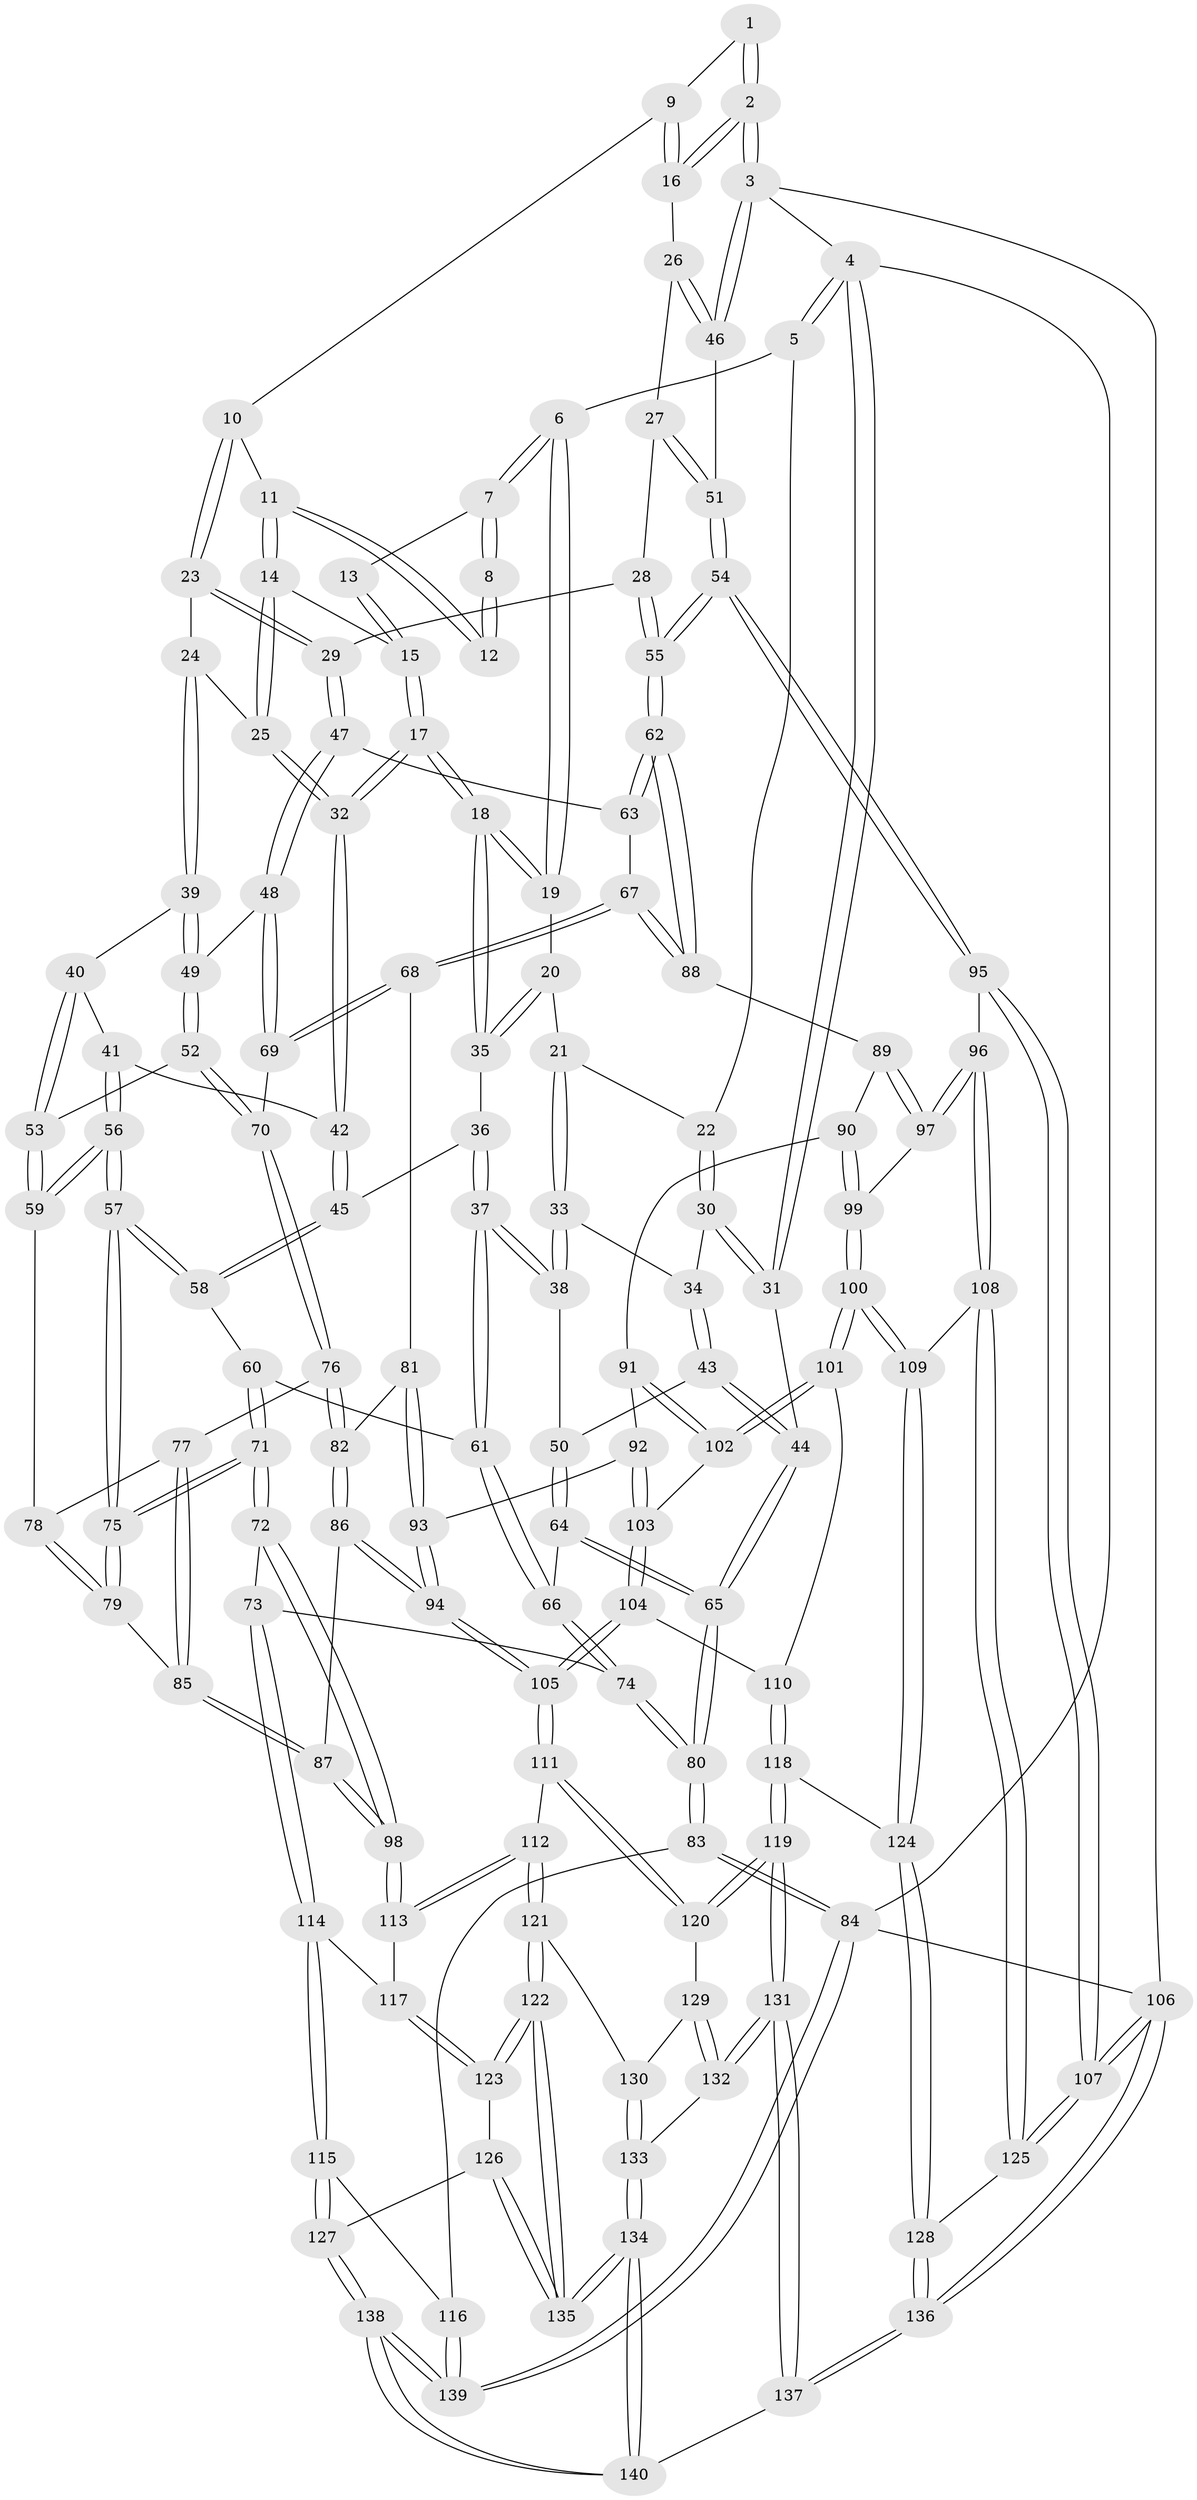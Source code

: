 // Generated by graph-tools (version 1.1) at 2025/38/03/09/25 02:38:50]
// undirected, 140 vertices, 347 edges
graph export_dot {
graph [start="1"]
  node [color=gray90,style=filled];
  1 [pos="+0.8249474162183431+0"];
  2 [pos="+1+0"];
  3 [pos="+1+0"];
  4 [pos="+0+0"];
  5 [pos="+0.04591235420609067+0"];
  6 [pos="+0.3870940155760326+0"];
  7 [pos="+0.4192831233492825+0"];
  8 [pos="+0.6671693021920801+0"];
  9 [pos="+0.8247809210646393+0"];
  10 [pos="+0.7766975003639963+0.02609946312850794"];
  11 [pos="+0.6567996919238858+0.05819084148881189"];
  12 [pos="+0.648552830525564+0.04609512243285716"];
  13 [pos="+0.5800018193460885+0.021921777027126003"];
  14 [pos="+0.6303019839364354+0.11882859236945484"];
  15 [pos="+0.599536786870385+0.08864587768653064"];
  16 [pos="+0.9453888316287666+0.08499965782145484"];
  17 [pos="+0.4113639739330037+0.10340200049760209"];
  18 [pos="+0.3959319234275789+0.06859527241383186"];
  19 [pos="+0.38457941222130765+0.020947801519924317"];
  20 [pos="+0.1811572660985807+0.13226209117061652"];
  21 [pos="+0.17558684412086004+0.1333244943501456"];
  22 [pos="+0.1419552119212612+0.10156272390259301"];
  23 [pos="+0.7829790561920781+0.13248520712821257"];
  24 [pos="+0.6398111022411266+0.13598845860056868"];
  25 [pos="+0.631706093076635+0.12473200723066794"];
  26 [pos="+0.9597287893289758+0.1330963312037964"];
  27 [pos="+0.8842132184993154+0.18493430239546008"];
  28 [pos="+0.8623276788840836+0.19680896122308425"];
  29 [pos="+0.8261026308600509+0.20349310909448629"];
  30 [pos="+0.05249400845965536+0.15060969146753536"];
  31 [pos="+0+0"];
  32 [pos="+0.4286410668137195+0.1605846215574285"];
  33 [pos="+0.16271407225336462+0.21573152185532968"];
  34 [pos="+0.0530272360989082+0.15335739279319371"];
  35 [pos="+0.2583194647312222+0.17817525951939506"];
  36 [pos="+0.2567764206588965+0.18593349829860692"];
  37 [pos="+0.1713733276271929+0.28453795269588034"];
  38 [pos="+0.1699588955196643+0.28320295237225795"];
  39 [pos="+0.6198761001544205+0.21842658756036623"];
  40 [pos="+0.5124988039912717+0.22827907200132871"];
  41 [pos="+0.43986190646906564+0.1928408783849276"];
  42 [pos="+0.43116355822695784+0.18144117525511538"];
  43 [pos="+0.04029612832720265+0.2593068001245012"];
  44 [pos="+0+0.30082140318580564"];
  45 [pos="+0.32371959341376+0.2592925427006449"];
  46 [pos="+1+0.15053214795515218"];
  47 [pos="+0.788088796368477+0.276440879998994"];
  48 [pos="+0.7801093711138647+0.28094011182812195"];
  49 [pos="+0.6802325332289857+0.28022771031290794"];
  50 [pos="+0.058467892795933396+0.2680265677241815"];
  51 [pos="+1+0.4044784728072215"];
  52 [pos="+0.605597994651933+0.3612318517599156"];
  53 [pos="+0.5601788408941567+0.34563950321124415"];
  54 [pos="+1+0.48314879932387766"];
  55 [pos="+1+0.4724273734795263"];
  56 [pos="+0.4328971098663109+0.37999850775413785"];
  57 [pos="+0.4104440982153649+0.3949369947848063"];
  58 [pos="+0.2865873258069896+0.3000748485905091"];
  59 [pos="+0.4743760235258097+0.3883478748558885"];
  60 [pos="+0.22713678235310106+0.3219161835236069"];
  61 [pos="+0.18449929485838618+0.30379267111780134"];
  62 [pos="+1+0.47288151307672954"];
  63 [pos="+0.8363411055657362+0.32806512597743864"];
  64 [pos="+0.04145335322390502+0.41242237334398324"];
  65 [pos="+0+0.4285709127506897"];
  66 [pos="+0.09280608383676588+0.4262333953561049"];
  67 [pos="+0.8187359230429342+0.511459053849515"];
  68 [pos="+0.7957130368464093+0.5055376848669708"];
  69 [pos="+0.7518667926976226+0.3788140166910324"];
  70 [pos="+0.6295162615282842+0.45145951010642316"];
  71 [pos="+0.2927735912220731+0.5498377655065686"];
  72 [pos="+0.2735475497979346+0.5702288175839307"];
  73 [pos="+0.22421545266290582+0.6077669205886569"];
  74 [pos="+0.16477450625189272+0.5816395528310858"];
  75 [pos="+0.3322369854000504+0.5351759281320061"];
  76 [pos="+0.6263061961634747+0.47116507428967663"];
  77 [pos="+0.6107657395078201+0.4768250664240348"];
  78 [pos="+0.49518140917226466+0.419273693843462"];
  79 [pos="+0.48912643203031925+0.5683608905987105"];
  80 [pos="+0+0.6145028851039067"];
  81 [pos="+0.7595466393075492+0.5146789825779152"];
  82 [pos="+0.683807507923258+0.5254456787365979"];
  83 [pos="+0+0.7719495357775389"];
  84 [pos="+0+1"];
  85 [pos="+0.49135206594345254+0.5693809839276218"];
  86 [pos="+0.6577588296498007+0.6762450006321808"];
  87 [pos="+0.5022865711647047+0.5909304860027883"];
  88 [pos="+0.8648204994037731+0.5318652340578837"];
  89 [pos="+0.8508409072258803+0.585566386294028"];
  90 [pos="+0.8393151434007663+0.6128225155422481"];
  91 [pos="+0.8269154572238332+0.6231434050221527"];
  92 [pos="+0.768258777662135+0.6460304135797352"];
  93 [pos="+0.7521584091860126+0.6480701874068496"];
  94 [pos="+0.657854113860446+0.6764661417770715"];
  95 [pos="+1+0.5186175767865323"];
  96 [pos="+1+0.6618827151587949"];
  97 [pos="+0.9310590767109452+0.6652601652861915"];
  98 [pos="+0.4690383793007169+0.7306074330293023"];
  99 [pos="+0.8827200225613866+0.691528215641072"];
  100 [pos="+0.8798252403843672+0.7611124480799594"];
  101 [pos="+0.879372647166115+0.7609934120811362"];
  102 [pos="+0.8156740470919028+0.7263168877027907"];
  103 [pos="+0.8028879189565834+0.7264543564187902"];
  104 [pos="+0.7404782306865734+0.7462232881116053"];
  105 [pos="+0.6559649298387927+0.7233697531046565"];
  106 [pos="+1+1"];
  107 [pos="+1+0.9528923473090426"];
  108 [pos="+0.9175597977881609+0.7726651929995868"];
  109 [pos="+0.8912891464999104+0.7727799950829317"];
  110 [pos="+0.7776932816402056+0.7951292014060029"];
  111 [pos="+0.6501656336276476+0.733114226247642"];
  112 [pos="+0.5018593493223448+0.769581662982816"];
  113 [pos="+0.4712925733998471+0.7485867631333919"];
  114 [pos="+0.22300022972668562+0.6771497154063023"];
  115 [pos="+0.1933586837695815+0.8035797272995518"];
  116 [pos="+0.18610609719741034+0.8058331758400761"];
  117 [pos="+0.43738494729259253+0.7605071998481571"];
  118 [pos="+0.7836381350648344+0.8830968679591461"];
  119 [pos="+0.7654329483422518+0.8915288562614239"];
  120 [pos="+0.6566844437986695+0.7930263902268824"];
  121 [pos="+0.5065511651786541+0.86562203326806"];
  122 [pos="+0.48930728147297065+0.9013512203967308"];
  123 [pos="+0.3892458951714106+0.8150636310796425"];
  124 [pos="+0.8455500115467324+0.8813701959753858"];
  125 [pos="+1+0.8327854581753249"];
  126 [pos="+0.32034513133442105+0.8542958902664104"];
  127 [pos="+0.21780340132652432+0.8313762781210984"];
  128 [pos="+0.8753514247766825+0.9112247237178904"];
  129 [pos="+0.6374939680752845+0.8322875570070178"];
  130 [pos="+0.595039617497927+0.8635942614936368"];
  131 [pos="+0.7346068818500684+0.9431254184854221"];
  132 [pos="+0.6607685733247978+0.920166750533554"];
  133 [pos="+0.6048486416438114+0.9451279649016942"];
  134 [pos="+0.48285410192463557+1"];
  135 [pos="+0.46394540028245346+0.9980574097176597"];
  136 [pos="+1+1"];
  137 [pos="+0.7421937731470117+1"];
  138 [pos="+0.26636081526487304+1"];
  139 [pos="+0+1"];
  140 [pos="+0.47931691668242493+1"];
  1 -- 2;
  1 -- 2;
  1 -- 9;
  2 -- 3;
  2 -- 3;
  2 -- 16;
  2 -- 16;
  3 -- 4;
  3 -- 46;
  3 -- 46;
  3 -- 106;
  4 -- 5;
  4 -- 5;
  4 -- 31;
  4 -- 31;
  4 -- 84;
  5 -- 6;
  5 -- 22;
  6 -- 7;
  6 -- 7;
  6 -- 19;
  6 -- 19;
  7 -- 8;
  7 -- 8;
  7 -- 13;
  8 -- 12;
  8 -- 12;
  9 -- 10;
  9 -- 16;
  9 -- 16;
  10 -- 11;
  10 -- 23;
  10 -- 23;
  11 -- 12;
  11 -- 12;
  11 -- 14;
  11 -- 14;
  13 -- 15;
  13 -- 15;
  14 -- 15;
  14 -- 25;
  14 -- 25;
  15 -- 17;
  15 -- 17;
  16 -- 26;
  17 -- 18;
  17 -- 18;
  17 -- 32;
  17 -- 32;
  18 -- 19;
  18 -- 19;
  18 -- 35;
  18 -- 35;
  19 -- 20;
  20 -- 21;
  20 -- 35;
  20 -- 35;
  21 -- 22;
  21 -- 33;
  21 -- 33;
  22 -- 30;
  22 -- 30;
  23 -- 24;
  23 -- 29;
  23 -- 29;
  24 -- 25;
  24 -- 39;
  24 -- 39;
  25 -- 32;
  25 -- 32;
  26 -- 27;
  26 -- 46;
  26 -- 46;
  27 -- 28;
  27 -- 51;
  27 -- 51;
  28 -- 29;
  28 -- 55;
  28 -- 55;
  29 -- 47;
  29 -- 47;
  30 -- 31;
  30 -- 31;
  30 -- 34;
  31 -- 44;
  32 -- 42;
  32 -- 42;
  33 -- 34;
  33 -- 38;
  33 -- 38;
  34 -- 43;
  34 -- 43;
  35 -- 36;
  36 -- 37;
  36 -- 37;
  36 -- 45;
  37 -- 38;
  37 -- 38;
  37 -- 61;
  37 -- 61;
  38 -- 50;
  39 -- 40;
  39 -- 49;
  39 -- 49;
  40 -- 41;
  40 -- 53;
  40 -- 53;
  41 -- 42;
  41 -- 56;
  41 -- 56;
  42 -- 45;
  42 -- 45;
  43 -- 44;
  43 -- 44;
  43 -- 50;
  44 -- 65;
  44 -- 65;
  45 -- 58;
  45 -- 58;
  46 -- 51;
  47 -- 48;
  47 -- 48;
  47 -- 63;
  48 -- 49;
  48 -- 69;
  48 -- 69;
  49 -- 52;
  49 -- 52;
  50 -- 64;
  50 -- 64;
  51 -- 54;
  51 -- 54;
  52 -- 53;
  52 -- 70;
  52 -- 70;
  53 -- 59;
  53 -- 59;
  54 -- 55;
  54 -- 55;
  54 -- 95;
  54 -- 95;
  55 -- 62;
  55 -- 62;
  56 -- 57;
  56 -- 57;
  56 -- 59;
  56 -- 59;
  57 -- 58;
  57 -- 58;
  57 -- 75;
  57 -- 75;
  58 -- 60;
  59 -- 78;
  60 -- 61;
  60 -- 71;
  60 -- 71;
  61 -- 66;
  61 -- 66;
  62 -- 63;
  62 -- 63;
  62 -- 88;
  62 -- 88;
  63 -- 67;
  64 -- 65;
  64 -- 65;
  64 -- 66;
  65 -- 80;
  65 -- 80;
  66 -- 74;
  66 -- 74;
  67 -- 68;
  67 -- 68;
  67 -- 88;
  67 -- 88;
  68 -- 69;
  68 -- 69;
  68 -- 81;
  69 -- 70;
  70 -- 76;
  70 -- 76;
  71 -- 72;
  71 -- 72;
  71 -- 75;
  71 -- 75;
  72 -- 73;
  72 -- 98;
  72 -- 98;
  73 -- 74;
  73 -- 114;
  73 -- 114;
  74 -- 80;
  74 -- 80;
  75 -- 79;
  75 -- 79;
  76 -- 77;
  76 -- 82;
  76 -- 82;
  77 -- 78;
  77 -- 85;
  77 -- 85;
  78 -- 79;
  78 -- 79;
  79 -- 85;
  80 -- 83;
  80 -- 83;
  81 -- 82;
  81 -- 93;
  81 -- 93;
  82 -- 86;
  82 -- 86;
  83 -- 84;
  83 -- 84;
  83 -- 116;
  84 -- 139;
  84 -- 139;
  84 -- 106;
  85 -- 87;
  85 -- 87;
  86 -- 87;
  86 -- 94;
  86 -- 94;
  87 -- 98;
  87 -- 98;
  88 -- 89;
  89 -- 90;
  89 -- 97;
  89 -- 97;
  90 -- 91;
  90 -- 99;
  90 -- 99;
  91 -- 92;
  91 -- 102;
  91 -- 102;
  92 -- 93;
  92 -- 103;
  92 -- 103;
  93 -- 94;
  93 -- 94;
  94 -- 105;
  94 -- 105;
  95 -- 96;
  95 -- 107;
  95 -- 107;
  96 -- 97;
  96 -- 97;
  96 -- 108;
  96 -- 108;
  97 -- 99;
  98 -- 113;
  98 -- 113;
  99 -- 100;
  99 -- 100;
  100 -- 101;
  100 -- 101;
  100 -- 109;
  100 -- 109;
  101 -- 102;
  101 -- 102;
  101 -- 110;
  102 -- 103;
  103 -- 104;
  103 -- 104;
  104 -- 105;
  104 -- 105;
  104 -- 110;
  105 -- 111;
  105 -- 111;
  106 -- 107;
  106 -- 107;
  106 -- 136;
  106 -- 136;
  107 -- 125;
  107 -- 125;
  108 -- 109;
  108 -- 125;
  108 -- 125;
  109 -- 124;
  109 -- 124;
  110 -- 118;
  110 -- 118;
  111 -- 112;
  111 -- 120;
  111 -- 120;
  112 -- 113;
  112 -- 113;
  112 -- 121;
  112 -- 121;
  113 -- 117;
  114 -- 115;
  114 -- 115;
  114 -- 117;
  115 -- 116;
  115 -- 127;
  115 -- 127;
  116 -- 139;
  116 -- 139;
  117 -- 123;
  117 -- 123;
  118 -- 119;
  118 -- 119;
  118 -- 124;
  119 -- 120;
  119 -- 120;
  119 -- 131;
  119 -- 131;
  120 -- 129;
  121 -- 122;
  121 -- 122;
  121 -- 130;
  122 -- 123;
  122 -- 123;
  122 -- 135;
  122 -- 135;
  123 -- 126;
  124 -- 128;
  124 -- 128;
  125 -- 128;
  126 -- 127;
  126 -- 135;
  126 -- 135;
  127 -- 138;
  127 -- 138;
  128 -- 136;
  128 -- 136;
  129 -- 130;
  129 -- 132;
  129 -- 132;
  130 -- 133;
  130 -- 133;
  131 -- 132;
  131 -- 132;
  131 -- 137;
  131 -- 137;
  132 -- 133;
  133 -- 134;
  133 -- 134;
  134 -- 135;
  134 -- 135;
  134 -- 140;
  134 -- 140;
  136 -- 137;
  136 -- 137;
  137 -- 140;
  138 -- 139;
  138 -- 139;
  138 -- 140;
  138 -- 140;
}
